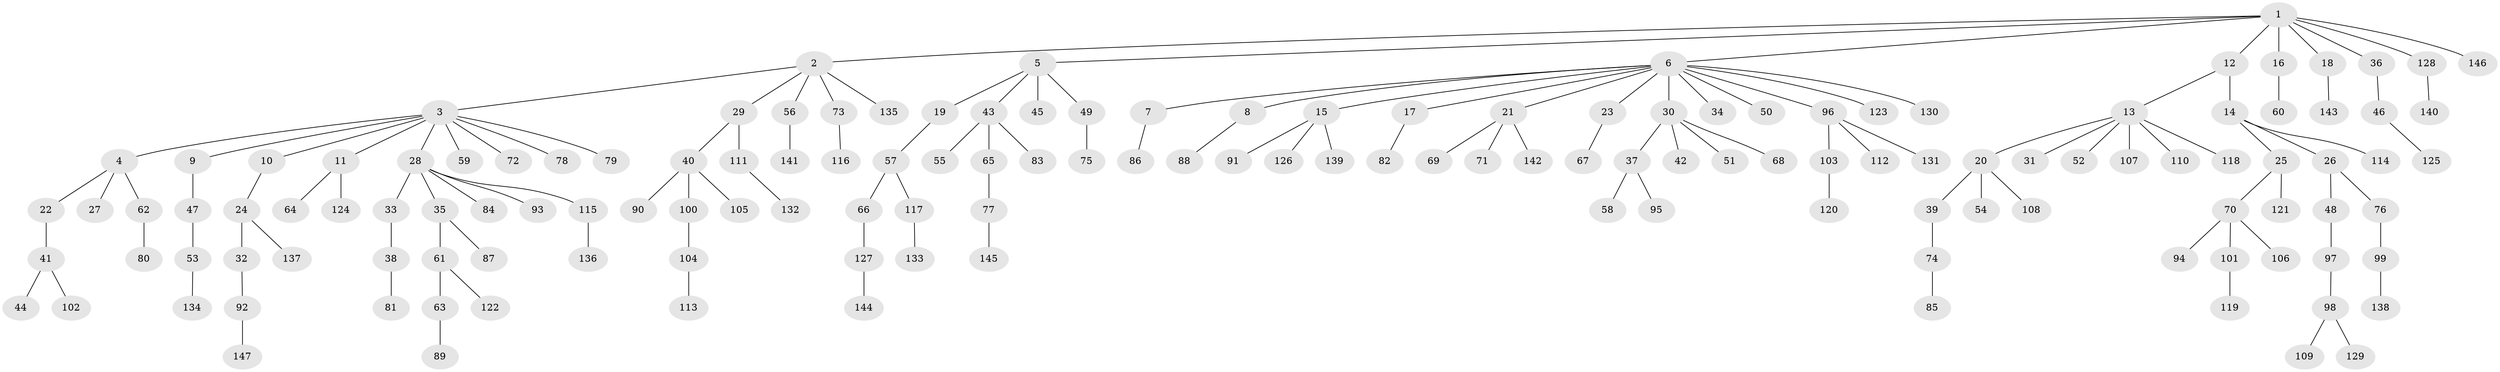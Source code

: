 // Generated by graph-tools (version 1.1) at 2025/15/03/09/25 04:15:37]
// undirected, 147 vertices, 146 edges
graph export_dot {
graph [start="1"]
  node [color=gray90,style=filled];
  1;
  2;
  3;
  4;
  5;
  6;
  7;
  8;
  9;
  10;
  11;
  12;
  13;
  14;
  15;
  16;
  17;
  18;
  19;
  20;
  21;
  22;
  23;
  24;
  25;
  26;
  27;
  28;
  29;
  30;
  31;
  32;
  33;
  34;
  35;
  36;
  37;
  38;
  39;
  40;
  41;
  42;
  43;
  44;
  45;
  46;
  47;
  48;
  49;
  50;
  51;
  52;
  53;
  54;
  55;
  56;
  57;
  58;
  59;
  60;
  61;
  62;
  63;
  64;
  65;
  66;
  67;
  68;
  69;
  70;
  71;
  72;
  73;
  74;
  75;
  76;
  77;
  78;
  79;
  80;
  81;
  82;
  83;
  84;
  85;
  86;
  87;
  88;
  89;
  90;
  91;
  92;
  93;
  94;
  95;
  96;
  97;
  98;
  99;
  100;
  101;
  102;
  103;
  104;
  105;
  106;
  107;
  108;
  109;
  110;
  111;
  112;
  113;
  114;
  115;
  116;
  117;
  118;
  119;
  120;
  121;
  122;
  123;
  124;
  125;
  126;
  127;
  128;
  129;
  130;
  131;
  132;
  133;
  134;
  135;
  136;
  137;
  138;
  139;
  140;
  141;
  142;
  143;
  144;
  145;
  146;
  147;
  1 -- 2;
  1 -- 5;
  1 -- 6;
  1 -- 12;
  1 -- 16;
  1 -- 18;
  1 -- 36;
  1 -- 128;
  1 -- 146;
  2 -- 3;
  2 -- 29;
  2 -- 56;
  2 -- 73;
  2 -- 135;
  3 -- 4;
  3 -- 9;
  3 -- 10;
  3 -- 11;
  3 -- 28;
  3 -- 59;
  3 -- 72;
  3 -- 78;
  3 -- 79;
  4 -- 22;
  4 -- 27;
  4 -- 62;
  5 -- 19;
  5 -- 43;
  5 -- 45;
  5 -- 49;
  6 -- 7;
  6 -- 8;
  6 -- 15;
  6 -- 17;
  6 -- 21;
  6 -- 23;
  6 -- 30;
  6 -- 34;
  6 -- 50;
  6 -- 96;
  6 -- 123;
  6 -- 130;
  7 -- 86;
  8 -- 88;
  9 -- 47;
  10 -- 24;
  11 -- 64;
  11 -- 124;
  12 -- 13;
  12 -- 14;
  13 -- 20;
  13 -- 31;
  13 -- 52;
  13 -- 107;
  13 -- 110;
  13 -- 118;
  14 -- 25;
  14 -- 26;
  14 -- 114;
  15 -- 91;
  15 -- 126;
  15 -- 139;
  16 -- 60;
  17 -- 82;
  18 -- 143;
  19 -- 57;
  20 -- 39;
  20 -- 54;
  20 -- 108;
  21 -- 69;
  21 -- 71;
  21 -- 142;
  22 -- 41;
  23 -- 67;
  24 -- 32;
  24 -- 137;
  25 -- 70;
  25 -- 121;
  26 -- 48;
  26 -- 76;
  28 -- 33;
  28 -- 35;
  28 -- 84;
  28 -- 93;
  28 -- 115;
  29 -- 40;
  29 -- 111;
  30 -- 37;
  30 -- 42;
  30 -- 51;
  30 -- 68;
  32 -- 92;
  33 -- 38;
  35 -- 61;
  35 -- 87;
  36 -- 46;
  37 -- 58;
  37 -- 95;
  38 -- 81;
  39 -- 74;
  40 -- 90;
  40 -- 100;
  40 -- 105;
  41 -- 44;
  41 -- 102;
  43 -- 55;
  43 -- 65;
  43 -- 83;
  46 -- 125;
  47 -- 53;
  48 -- 97;
  49 -- 75;
  53 -- 134;
  56 -- 141;
  57 -- 66;
  57 -- 117;
  61 -- 63;
  61 -- 122;
  62 -- 80;
  63 -- 89;
  65 -- 77;
  66 -- 127;
  70 -- 94;
  70 -- 101;
  70 -- 106;
  73 -- 116;
  74 -- 85;
  76 -- 99;
  77 -- 145;
  92 -- 147;
  96 -- 103;
  96 -- 112;
  96 -- 131;
  97 -- 98;
  98 -- 109;
  98 -- 129;
  99 -- 138;
  100 -- 104;
  101 -- 119;
  103 -- 120;
  104 -- 113;
  111 -- 132;
  115 -- 136;
  117 -- 133;
  127 -- 144;
  128 -- 140;
}
